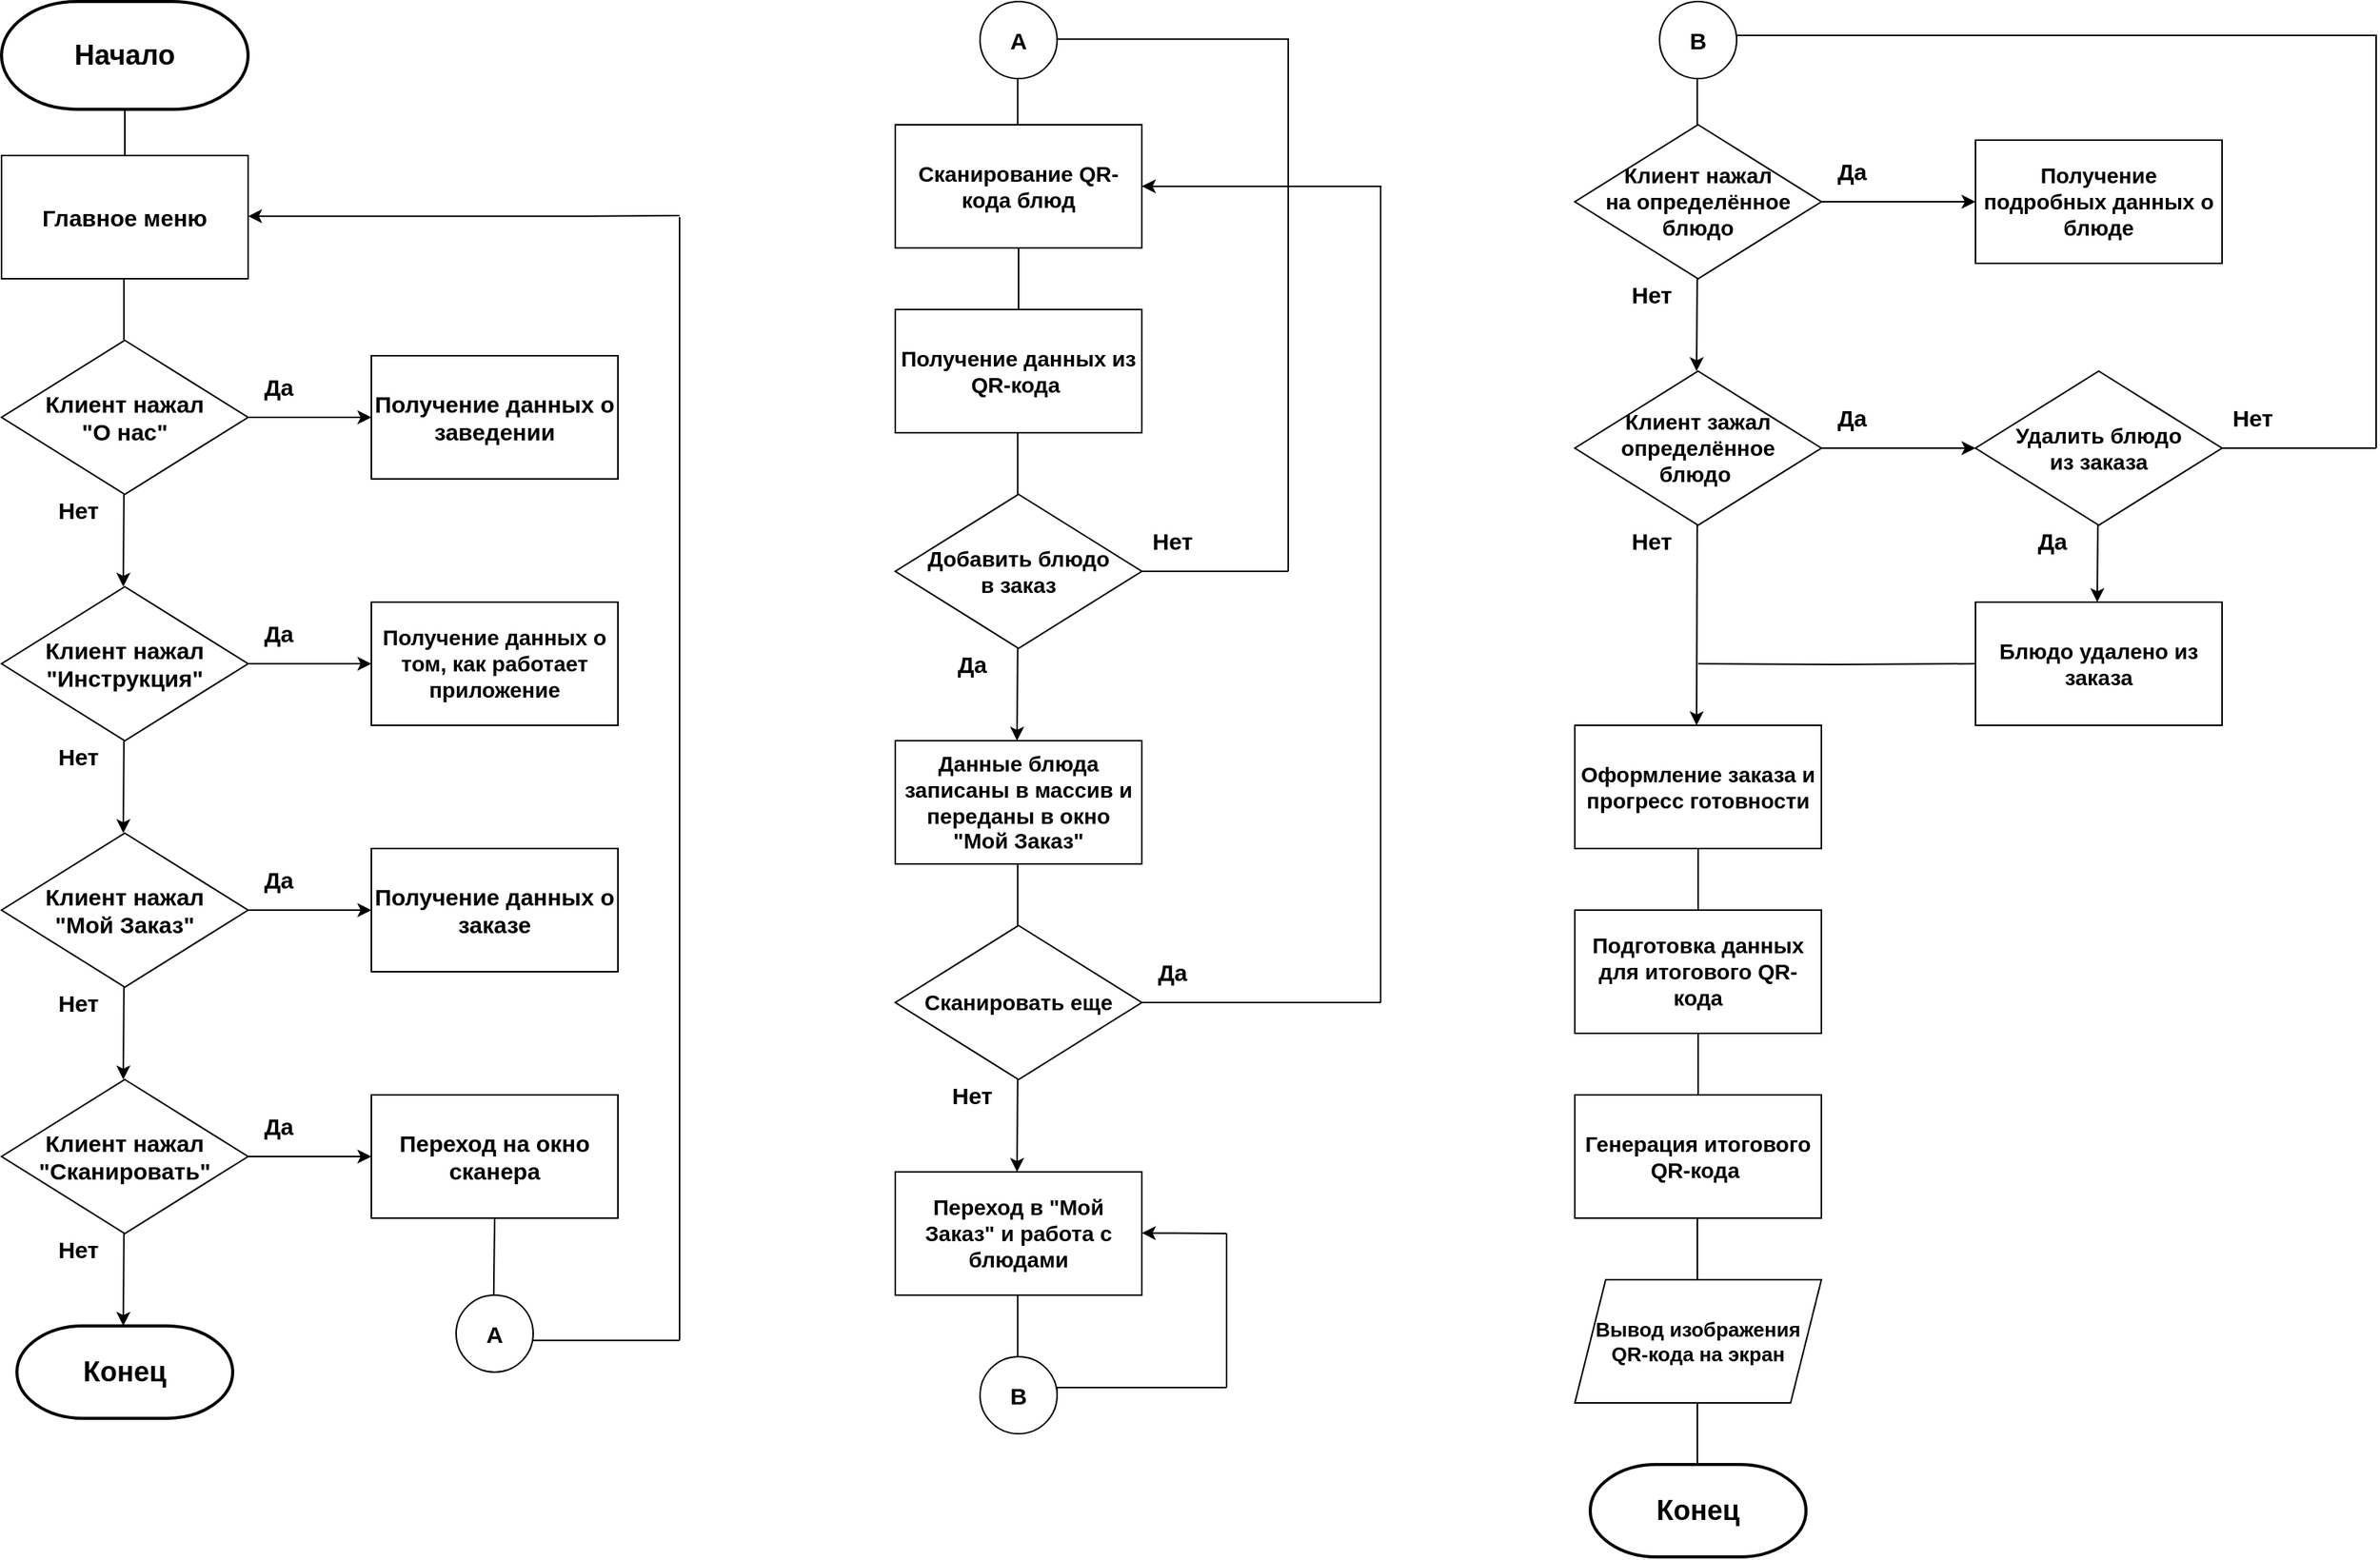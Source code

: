 <mxfile version="13.9.9" type="device"><diagram id="C5RBs43oDa-KdzZeNtuy" name="Page-1"><mxGraphModel dx="2048" dy="1184" grid="1" gridSize="10" guides="1" tooltips="1" connect="1" arrows="1" fold="1" page="1" pageScale="1" pageWidth="827" pageHeight="1169" math="0" shadow="0"><root><mxCell id="WIyWlLk6GJQsqaUBKTNV-0"/><mxCell id="WIyWlLk6GJQsqaUBKTNV-1" parent="WIyWlLk6GJQsqaUBKTNV-0"/><mxCell id="iH0abMFpoERjia0s4zyQ-3" value="&lt;h2&gt;&lt;b&gt;Начало&lt;/b&gt;&lt;/h2&gt;" style="strokeWidth=2;html=1;shape=mxgraph.flowchart.terminator;whiteSpace=wrap;" parent="WIyWlLk6GJQsqaUBKTNV-1" vertex="1"><mxGeometry x="220" y="30" width="160" height="70" as="geometry"/></mxCell><mxCell id="iH0abMFpoERjia0s4zyQ-4" value="" style="endArrow=none;html=1;entryX=0.5;entryY=1;entryDx=0;entryDy=0;entryPerimeter=0;exitX=0.5;exitY=0;exitDx=0;exitDy=0;" parent="WIyWlLk6GJQsqaUBKTNV-1" source="iH0abMFpoERjia0s4zyQ-7" target="iH0abMFpoERjia0s4zyQ-3" edge="1"><mxGeometry width="50" height="50" relative="1" as="geometry"><mxPoint x="300" y="140" as="sourcePoint"/><mxPoint x="330" y="160" as="targetPoint"/></mxGeometry></mxCell><mxCell id="iH0abMFpoERjia0s4zyQ-7" value="&lt;h3&gt;&lt;font style=&quot;font-size: 15px&quot;&gt;Главное меню&lt;/font&gt;&lt;/h3&gt;" style="rounded=0;whiteSpace=wrap;html=1;" parent="WIyWlLk6GJQsqaUBKTNV-1" vertex="1"><mxGeometry x="220" y="130" width="160" height="80" as="geometry"/></mxCell><mxCell id="HwfRvuWD7u9ZNXoR7nWg-0" value="" style="endArrow=none;html=1;entryX=0.5;entryY=1;entryDx=0;entryDy=0;exitX=0.5;exitY=0;exitDx=0;exitDy=0;" edge="1" parent="WIyWlLk6GJQsqaUBKTNV-1"><mxGeometry width="50" height="50" relative="1" as="geometry"><mxPoint x="299.41" y="250" as="sourcePoint"/><mxPoint x="299.41" y="210" as="targetPoint"/></mxGeometry></mxCell><mxCell id="HwfRvuWD7u9ZNXoR7nWg-3" value="" style="edgeStyle=orthogonalEdgeStyle;rounded=0;orthogonalLoop=1;jettySize=auto;html=1;fontStyle=1;endArrow=classic;endFill=1;" edge="1" parent="WIyWlLk6GJQsqaUBKTNV-1" source="HwfRvuWD7u9ZNXoR7nWg-1"><mxGeometry relative="1" as="geometry"><mxPoint x="460" y="300" as="targetPoint"/></mxGeometry></mxCell><mxCell id="HwfRvuWD7u9ZNXoR7nWg-1" value="&lt;font style=&quot;font-size: 15px&quot;&gt;Клиент нажал &lt;br&gt;&quot;О нас&quot;&lt;/font&gt;" style="rhombus;whiteSpace=wrap;html=1;fontStyle=1" vertex="1" parent="WIyWlLk6GJQsqaUBKTNV-1"><mxGeometry x="220" y="250" width="160" height="100" as="geometry"/></mxCell><mxCell id="HwfRvuWD7u9ZNXoR7nWg-4" value="&lt;b&gt;&lt;font style=&quot;font-size: 15px&quot;&gt;Да&lt;/font&gt;&lt;/b&gt;" style="text;html=1;strokeColor=none;fillColor=none;align=center;verticalAlign=middle;whiteSpace=wrap;rounded=0;" vertex="1" parent="WIyWlLk6GJQsqaUBKTNV-1"><mxGeometry x="380" y="270" width="40" height="20" as="geometry"/></mxCell><mxCell id="HwfRvuWD7u9ZNXoR7nWg-5" value="" style="endArrow=none;html=1;entryX=0.5;entryY=1;entryDx=0;entryDy=0;endFill=0;startArrow=classic;startFill=1;" edge="1" parent="WIyWlLk6GJQsqaUBKTNV-1"><mxGeometry width="50" height="50" relative="1" as="geometry"><mxPoint x="299" y="410" as="sourcePoint"/><mxPoint x="299.41" y="350" as="targetPoint"/></mxGeometry></mxCell><mxCell id="HwfRvuWD7u9ZNXoR7nWg-6" value="&lt;span style=&quot;font-size: 15px&quot;&gt;&lt;b&gt;Нет&lt;/b&gt;&lt;/span&gt;" style="text;html=1;strokeColor=none;fillColor=none;align=center;verticalAlign=middle;whiteSpace=wrap;rounded=0;" vertex="1" parent="WIyWlLk6GJQsqaUBKTNV-1"><mxGeometry x="250" y="350" width="40" height="20" as="geometry"/></mxCell><mxCell id="HwfRvuWD7u9ZNXoR7nWg-7" value="" style="edgeStyle=orthogonalEdgeStyle;rounded=0;orthogonalLoop=1;jettySize=auto;html=1;fontStyle=1;endArrow=classic;endFill=1;" edge="1" parent="WIyWlLk6GJQsqaUBKTNV-1" source="HwfRvuWD7u9ZNXoR7nWg-8"><mxGeometry relative="1" as="geometry"><mxPoint x="460" y="460" as="targetPoint"/></mxGeometry></mxCell><mxCell id="HwfRvuWD7u9ZNXoR7nWg-8" value="&lt;font style=&quot;font-size: 15px&quot;&gt;Клиент нажал &lt;br&gt;&quot;Инструкция&quot;&lt;/font&gt;" style="rhombus;whiteSpace=wrap;html=1;fontStyle=1" vertex="1" parent="WIyWlLk6GJQsqaUBKTNV-1"><mxGeometry x="220" y="410" width="160" height="100" as="geometry"/></mxCell><mxCell id="HwfRvuWD7u9ZNXoR7nWg-10" value="&lt;b&gt;&lt;font style=&quot;font-size: 15px&quot;&gt;Да&lt;/font&gt;&lt;/b&gt;" style="text;html=1;strokeColor=none;fillColor=none;align=center;verticalAlign=middle;whiteSpace=wrap;rounded=0;" vertex="1" parent="WIyWlLk6GJQsqaUBKTNV-1"><mxGeometry x="380" y="430" width="40" height="20" as="geometry"/></mxCell><mxCell id="HwfRvuWD7u9ZNXoR7nWg-11" value="" style="endArrow=none;html=1;entryX=0.5;entryY=1;entryDx=0;entryDy=0;startArrow=classic;startFill=1;" edge="1" parent="WIyWlLk6GJQsqaUBKTNV-1"><mxGeometry width="50" height="50" relative="1" as="geometry"><mxPoint x="299.0" y="570" as="sourcePoint"/><mxPoint x="299.41" y="510" as="targetPoint"/></mxGeometry></mxCell><mxCell id="HwfRvuWD7u9ZNXoR7nWg-12" value="&lt;span style=&quot;font-size: 15px&quot;&gt;&lt;b&gt;Нет&lt;/b&gt;&lt;/span&gt;" style="text;html=1;strokeColor=none;fillColor=none;align=center;verticalAlign=middle;whiteSpace=wrap;rounded=0;" vertex="1" parent="WIyWlLk6GJQsqaUBKTNV-1"><mxGeometry x="250" y="510" width="40" height="20" as="geometry"/></mxCell><mxCell id="HwfRvuWD7u9ZNXoR7nWg-13" value="" style="edgeStyle=orthogonalEdgeStyle;rounded=0;orthogonalLoop=1;jettySize=auto;html=1;fontStyle=1;endArrow=classic;endFill=1;" edge="1" parent="WIyWlLk6GJQsqaUBKTNV-1" source="HwfRvuWD7u9ZNXoR7nWg-14"><mxGeometry relative="1" as="geometry"><mxPoint x="460" y="620" as="targetPoint"/></mxGeometry></mxCell><mxCell id="HwfRvuWD7u9ZNXoR7nWg-14" value="&lt;font style=&quot;font-size: 15px&quot;&gt;Клиент нажал &lt;br&gt;&quot;Мой Заказ&quot;&lt;/font&gt;" style="rhombus;whiteSpace=wrap;html=1;fontStyle=1" vertex="1" parent="WIyWlLk6GJQsqaUBKTNV-1"><mxGeometry x="220" y="570" width="160" height="100" as="geometry"/></mxCell><mxCell id="HwfRvuWD7u9ZNXoR7nWg-16" value="&lt;b&gt;&lt;font style=&quot;font-size: 15px&quot;&gt;Да&lt;/font&gt;&lt;/b&gt;" style="text;html=1;strokeColor=none;fillColor=none;align=center;verticalAlign=middle;whiteSpace=wrap;rounded=0;" vertex="1" parent="WIyWlLk6GJQsqaUBKTNV-1"><mxGeometry x="380" y="590" width="40" height="20" as="geometry"/></mxCell><mxCell id="HwfRvuWD7u9ZNXoR7nWg-17" value="" style="endArrow=none;html=1;entryX=0.5;entryY=1;entryDx=0;entryDy=0;startArrow=classic;startFill=1;" edge="1" parent="WIyWlLk6GJQsqaUBKTNV-1"><mxGeometry width="50" height="50" relative="1" as="geometry"><mxPoint x="299.0" y="730" as="sourcePoint"/><mxPoint x="299.41" y="670" as="targetPoint"/></mxGeometry></mxCell><mxCell id="HwfRvuWD7u9ZNXoR7nWg-18" value="&lt;span style=&quot;font-size: 15px&quot;&gt;&lt;b&gt;Нет&lt;/b&gt;&lt;/span&gt;" style="text;html=1;strokeColor=none;fillColor=none;align=center;verticalAlign=middle;whiteSpace=wrap;rounded=0;" vertex="1" parent="WIyWlLk6GJQsqaUBKTNV-1"><mxGeometry x="250" y="670" width="40" height="20" as="geometry"/></mxCell><mxCell id="HwfRvuWD7u9ZNXoR7nWg-19" value="" style="edgeStyle=orthogonalEdgeStyle;rounded=0;orthogonalLoop=1;jettySize=auto;html=1;fontStyle=1;endArrow=classic;endFill=1;" edge="1" parent="WIyWlLk6GJQsqaUBKTNV-1" source="HwfRvuWD7u9ZNXoR7nWg-20"><mxGeometry relative="1" as="geometry"><mxPoint x="460" y="780" as="targetPoint"/></mxGeometry></mxCell><mxCell id="HwfRvuWD7u9ZNXoR7nWg-20" value="&lt;font style=&quot;font-size: 15px&quot;&gt;Клиент нажал &lt;br&gt;&quot;Сканировать&quot;&lt;/font&gt;" style="rhombus;whiteSpace=wrap;html=1;fontStyle=1" vertex="1" parent="WIyWlLk6GJQsqaUBKTNV-1"><mxGeometry x="220" y="730" width="160" height="100" as="geometry"/></mxCell><mxCell id="HwfRvuWD7u9ZNXoR7nWg-22" value="&lt;b&gt;&lt;font style=&quot;font-size: 15px&quot;&gt;Да&lt;/font&gt;&lt;/b&gt;" style="text;html=1;strokeColor=none;fillColor=none;align=center;verticalAlign=middle;whiteSpace=wrap;rounded=0;" vertex="1" parent="WIyWlLk6GJQsqaUBKTNV-1"><mxGeometry x="380" y="750" width="40" height="20" as="geometry"/></mxCell><mxCell id="HwfRvuWD7u9ZNXoR7nWg-23" value="" style="endArrow=none;html=1;entryX=0.5;entryY=1;entryDx=0;entryDy=0;startArrow=classic;startFill=1;" edge="1" parent="WIyWlLk6GJQsqaUBKTNV-1"><mxGeometry width="50" height="50" relative="1" as="geometry"><mxPoint x="299.0" y="890" as="sourcePoint"/><mxPoint x="299.41" y="830" as="targetPoint"/></mxGeometry></mxCell><mxCell id="HwfRvuWD7u9ZNXoR7nWg-24" value="&lt;span style=&quot;font-size: 15px&quot;&gt;&lt;b&gt;Нет&lt;/b&gt;&lt;/span&gt;" style="text;html=1;strokeColor=none;fillColor=none;align=center;verticalAlign=middle;whiteSpace=wrap;rounded=0;" vertex="1" parent="WIyWlLk6GJQsqaUBKTNV-1"><mxGeometry x="250" y="830" width="40" height="20" as="geometry"/></mxCell><mxCell id="HwfRvuWD7u9ZNXoR7nWg-25" value="&lt;h2&gt;&lt;b&gt;Конец&lt;/b&gt;&lt;/h2&gt;" style="strokeWidth=2;html=1;shape=mxgraph.flowchart.terminator;whiteSpace=wrap;" vertex="1" parent="WIyWlLk6GJQsqaUBKTNV-1"><mxGeometry x="230" y="890" width="140" height="60" as="geometry"/></mxCell><mxCell id="HwfRvuWD7u9ZNXoR7nWg-26" value="" style="endArrow=none;html=1;entryX=0.5;entryY=1;entryDx=0;entryDy=0;" edge="1" parent="WIyWlLk6GJQsqaUBKTNV-1" target="HwfRvuWD7u9ZNXoR7nWg-94"><mxGeometry width="50" height="50" relative="1" as="geometry"><mxPoint x="539.41" y="870" as="sourcePoint"/><mxPoint x="540" y="840" as="targetPoint"/></mxGeometry></mxCell><mxCell id="HwfRvuWD7u9ZNXoR7nWg-27" value="&lt;b&gt;&lt;font style=&quot;font-size: 15px&quot;&gt;А&lt;/font&gt;&lt;/b&gt;" style="ellipse;whiteSpace=wrap;html=1;aspect=fixed;" vertex="1" parent="WIyWlLk6GJQsqaUBKTNV-1"><mxGeometry x="515" y="870" width="50" height="50" as="geometry"/></mxCell><mxCell id="HwfRvuWD7u9ZNXoR7nWg-28" value="&lt;b&gt;&lt;font style=&quot;font-size: 15px&quot;&gt;А&lt;/font&gt;&lt;/b&gt;" style="ellipse;whiteSpace=wrap;html=1;aspect=fixed;" vertex="1" parent="WIyWlLk6GJQsqaUBKTNV-1"><mxGeometry x="855" y="30" width="50" height="50" as="geometry"/></mxCell><mxCell id="HwfRvuWD7u9ZNXoR7nWg-29" value="" style="endArrow=none;html=1;entryX=0.5;entryY=1;entryDx=0;entryDy=0;entryPerimeter=0;exitX=0.5;exitY=0;exitDx=0;exitDy=0;" edge="1" parent="WIyWlLk6GJQsqaUBKTNV-1"><mxGeometry width="50" height="50" relative="1" as="geometry"><mxPoint x="879.41" y="110" as="sourcePoint"/><mxPoint x="879.41" y="80" as="targetPoint"/></mxGeometry></mxCell><mxCell id="HwfRvuWD7u9ZNXoR7nWg-30" value="&lt;h3&gt;Сканирование QR-кода блюд&lt;/h3&gt;" style="rounded=0;whiteSpace=wrap;html=1;" vertex="1" parent="WIyWlLk6GJQsqaUBKTNV-1"><mxGeometry x="800" y="110" width="160" height="80" as="geometry"/></mxCell><mxCell id="HwfRvuWD7u9ZNXoR7nWg-31" value="" style="endArrow=none;html=1;entryX=0.5;entryY=1;entryDx=0;entryDy=0;exitX=0.5;exitY=0;exitDx=0;exitDy=0;" edge="1" source="HwfRvuWD7u9ZNXoR7nWg-32" target="HwfRvuWD7u9ZNXoR7nWg-30" parent="WIyWlLk6GJQsqaUBKTNV-1"><mxGeometry width="50" height="50" relative="1" as="geometry"><mxPoint x="870" y="250" as="sourcePoint"/><mxPoint x="870" y="210" as="targetPoint"/></mxGeometry></mxCell><mxCell id="HwfRvuWD7u9ZNXoR7nWg-32" value="&lt;h3&gt;Получение данных из QR-кода&amp;nbsp;&lt;/h3&gt;" style="rounded=0;whiteSpace=wrap;html=1;" vertex="1" parent="WIyWlLk6GJQsqaUBKTNV-1"><mxGeometry x="800" y="230" width="160" height="80" as="geometry"/></mxCell><mxCell id="HwfRvuWD7u9ZNXoR7nWg-33" value="" style="endArrow=none;html=1;entryX=0.5;entryY=1;entryDx=0;entryDy=0;exitX=0.5;exitY=0;exitDx=0;exitDy=0;" edge="1" parent="WIyWlLk6GJQsqaUBKTNV-1"><mxGeometry width="50" height="50" relative="1" as="geometry"><mxPoint x="879.41" y="350" as="sourcePoint"/><mxPoint x="879.41" y="310" as="targetPoint"/></mxGeometry></mxCell><mxCell id="HwfRvuWD7u9ZNXoR7nWg-34" value="" style="edgeStyle=orthogonalEdgeStyle;rounded=0;orthogonalLoop=1;jettySize=auto;html=1;fontStyle=1;endArrow=none;endFill=0;" edge="1" source="HwfRvuWD7u9ZNXoR7nWg-35" parent="WIyWlLk6GJQsqaUBKTNV-1"><mxGeometry relative="1" as="geometry"><mxPoint x="1055" y="400" as="targetPoint"/></mxGeometry></mxCell><mxCell id="HwfRvuWD7u9ZNXoR7nWg-35" value="&lt;p style=&quot;font-size: 14px&quot;&gt;Добавить блюдо&lt;br&gt;в заказ&lt;/p&gt;" style="rhombus;whiteSpace=wrap;html=1;fontStyle=1" vertex="1" parent="WIyWlLk6GJQsqaUBKTNV-1"><mxGeometry x="800" y="350" width="160" height="100" as="geometry"/></mxCell><mxCell id="HwfRvuWD7u9ZNXoR7nWg-37" value="&lt;b&gt;&lt;font style=&quot;font-size: 15px&quot;&gt;Нет&lt;/font&gt;&lt;/b&gt;" style="text;html=1;strokeColor=none;fillColor=none;align=center;verticalAlign=middle;whiteSpace=wrap;rounded=0;" vertex="1" parent="WIyWlLk6GJQsqaUBKTNV-1"><mxGeometry x="960" y="370" width="40" height="20" as="geometry"/></mxCell><mxCell id="HwfRvuWD7u9ZNXoR7nWg-38" value="" style="endArrow=none;html=1;entryX=0.5;entryY=1;entryDx=0;entryDy=0;startArrow=classic;startFill=1;" edge="1" parent="WIyWlLk6GJQsqaUBKTNV-1"><mxGeometry width="50" height="50" relative="1" as="geometry"><mxPoint x="879.0" y="510" as="sourcePoint"/><mxPoint x="879.41" y="450" as="targetPoint"/></mxGeometry></mxCell><mxCell id="HwfRvuWD7u9ZNXoR7nWg-39" value="&lt;span style=&quot;font-size: 15px&quot;&gt;&lt;b&gt;Да&lt;/b&gt;&lt;/span&gt;" style="text;html=1;strokeColor=none;fillColor=none;align=center;verticalAlign=middle;whiteSpace=wrap;rounded=0;" vertex="1" parent="WIyWlLk6GJQsqaUBKTNV-1"><mxGeometry x="830" y="450" width="40" height="20" as="geometry"/></mxCell><mxCell id="HwfRvuWD7u9ZNXoR7nWg-40" value="&lt;h3&gt;Данные блюда записаны в массив и переданы в окно &quot;Мой Заказ&quot;&lt;/h3&gt;" style="rounded=0;whiteSpace=wrap;html=1;" vertex="1" parent="WIyWlLk6GJQsqaUBKTNV-1"><mxGeometry x="800" y="510" width="160" height="80" as="geometry"/></mxCell><mxCell id="HwfRvuWD7u9ZNXoR7nWg-42" value="" style="endArrow=none;html=1;" edge="1" parent="WIyWlLk6GJQsqaUBKTNV-1"><mxGeometry width="50" height="50" relative="1" as="geometry"><mxPoint x="1055" y="400" as="sourcePoint"/><mxPoint x="1055" y="60" as="targetPoint"/></mxGeometry></mxCell><mxCell id="HwfRvuWD7u9ZNXoR7nWg-43" value="" style="edgeStyle=orthogonalEdgeStyle;rounded=0;orthogonalLoop=1;jettySize=auto;html=1;fontStyle=1;endArrow=none;endFill=0;" edge="1" parent="WIyWlLk6GJQsqaUBKTNV-1"><mxGeometry relative="1" as="geometry"><mxPoint x="565" y="899.41" as="sourcePoint"/><mxPoint x="660" y="899.41" as="targetPoint"/><Array as="points"><mxPoint x="630" y="899"/><mxPoint x="630" y="899"/></Array></mxGeometry></mxCell><mxCell id="HwfRvuWD7u9ZNXoR7nWg-45" value="" style="endArrow=none;html=1;" edge="1" parent="WIyWlLk6GJQsqaUBKTNV-1"><mxGeometry width="50" height="50" relative="1" as="geometry"><mxPoint x="660" y="899.41" as="sourcePoint"/><mxPoint x="660" y="170" as="targetPoint"/></mxGeometry></mxCell><mxCell id="HwfRvuWD7u9ZNXoR7nWg-46" value="" style="edgeStyle=orthogonalEdgeStyle;rounded=0;orthogonalLoop=1;jettySize=auto;html=1;fontStyle=1;endArrow=none;endFill=0;startArrow=classic;startFill=1;" edge="1" parent="WIyWlLk6GJQsqaUBKTNV-1"><mxGeometry relative="1" as="geometry"><mxPoint x="380" y="169.41" as="sourcePoint"/><mxPoint x="660" y="169" as="targetPoint"/><Array as="points"><mxPoint x="590" y="169"/><mxPoint x="590" y="169"/></Array></mxGeometry></mxCell><mxCell id="HwfRvuWD7u9ZNXoR7nWg-48" value="" style="edgeStyle=orthogonalEdgeStyle;rounded=0;orthogonalLoop=1;jettySize=auto;html=1;fontStyle=1;endArrow=none;endFill=0;" edge="1" parent="WIyWlLk6GJQsqaUBKTNV-1"><mxGeometry relative="1" as="geometry"><mxPoint x="905" y="54.41" as="sourcePoint"/><mxPoint x="1055" y="60" as="targetPoint"/><Array as="points"><mxPoint x="1055" y="54"/></Array></mxGeometry></mxCell><mxCell id="HwfRvuWD7u9ZNXoR7nWg-49" value="" style="endArrow=none;html=1;entryX=0.5;entryY=1;entryDx=0;entryDy=0;exitX=0.5;exitY=0;exitDx=0;exitDy=0;" edge="1" parent="WIyWlLk6GJQsqaUBKTNV-1"><mxGeometry width="50" height="50" relative="1" as="geometry"><mxPoint x="879.41" y="630" as="sourcePoint"/><mxPoint x="879.41" y="590" as="targetPoint"/></mxGeometry></mxCell><mxCell id="HwfRvuWD7u9ZNXoR7nWg-50" value="" style="edgeStyle=orthogonalEdgeStyle;rounded=0;orthogonalLoop=1;jettySize=auto;html=1;fontStyle=1;endArrow=none;endFill=0;" edge="1" source="HwfRvuWD7u9ZNXoR7nWg-51" parent="WIyWlLk6GJQsqaUBKTNV-1"><mxGeometry relative="1" as="geometry"><mxPoint x="1115" y="680" as="targetPoint"/></mxGeometry></mxCell><mxCell id="HwfRvuWD7u9ZNXoR7nWg-51" value="&lt;p style=&quot;font-size: 14px&quot;&gt;Сканировать еще&lt;/p&gt;" style="rhombus;whiteSpace=wrap;html=1;fontStyle=1" vertex="1" parent="WIyWlLk6GJQsqaUBKTNV-1"><mxGeometry x="800" y="630" width="160" height="100" as="geometry"/></mxCell><mxCell id="HwfRvuWD7u9ZNXoR7nWg-52" value="&lt;b&gt;&lt;font style=&quot;font-size: 15px&quot;&gt;Да&lt;/font&gt;&lt;/b&gt;" style="text;html=1;strokeColor=none;fillColor=none;align=center;verticalAlign=middle;whiteSpace=wrap;rounded=0;" vertex="1" parent="WIyWlLk6GJQsqaUBKTNV-1"><mxGeometry x="960" y="650" width="40" height="20" as="geometry"/></mxCell><mxCell id="HwfRvuWD7u9ZNXoR7nWg-53" value="" style="endArrow=none;html=1;entryX=0.5;entryY=1;entryDx=0;entryDy=0;startArrow=classic;startFill=1;" edge="1" parent="WIyWlLk6GJQsqaUBKTNV-1"><mxGeometry width="50" height="50" relative="1" as="geometry"><mxPoint x="879" y="790" as="sourcePoint"/><mxPoint x="879.41" y="730" as="targetPoint"/></mxGeometry></mxCell><mxCell id="HwfRvuWD7u9ZNXoR7nWg-54" value="&lt;span style=&quot;font-size: 15px&quot;&gt;&lt;b&gt;Нет&lt;/b&gt;&lt;/span&gt;" style="text;html=1;strokeColor=none;fillColor=none;align=center;verticalAlign=middle;whiteSpace=wrap;rounded=0;" vertex="1" parent="WIyWlLk6GJQsqaUBKTNV-1"><mxGeometry x="830" y="730" width="40" height="20" as="geometry"/></mxCell><mxCell id="HwfRvuWD7u9ZNXoR7nWg-55" value="" style="endArrow=none;html=1;" edge="1" parent="WIyWlLk6GJQsqaUBKTNV-1"><mxGeometry width="50" height="50" relative="1" as="geometry"><mxPoint x="1115" y="680" as="sourcePoint"/><mxPoint x="1115" y="160" as="targetPoint"/></mxGeometry></mxCell><mxCell id="HwfRvuWD7u9ZNXoR7nWg-56" value="" style="edgeStyle=orthogonalEdgeStyle;rounded=0;orthogonalLoop=1;jettySize=auto;html=1;fontStyle=1;endArrow=none;endFill=0;startArrow=classic;startFill=1;" edge="1" parent="WIyWlLk6GJQsqaUBKTNV-1"><mxGeometry relative="1" as="geometry"><mxPoint x="960" y="150" as="sourcePoint"/><mxPoint x="1115" y="160" as="targetPoint"/><Array as="points"><mxPoint x="1115" y="150"/><mxPoint x="1115" y="156"/></Array></mxGeometry></mxCell><mxCell id="HwfRvuWD7u9ZNXoR7nWg-57" value="&lt;h3&gt;Переход в &quot;Мой Заказ&quot; и работа с блюдами&lt;/h3&gt;" style="rounded=0;whiteSpace=wrap;html=1;" vertex="1" parent="WIyWlLk6GJQsqaUBKTNV-1"><mxGeometry x="800" y="790" width="160" height="80" as="geometry"/></mxCell><mxCell id="HwfRvuWD7u9ZNXoR7nWg-58" value="" style="endArrow=none;html=1;entryX=0.5;entryY=1;entryDx=0;entryDy=0;exitX=0.5;exitY=0;exitDx=0;exitDy=0;" edge="1" parent="WIyWlLk6GJQsqaUBKTNV-1"><mxGeometry width="50" height="50" relative="1" as="geometry"><mxPoint x="879.41" y="910" as="sourcePoint"/><mxPoint x="879.41" y="870" as="targetPoint"/></mxGeometry></mxCell><mxCell id="HwfRvuWD7u9ZNXoR7nWg-59" value="&lt;span style=&quot;font-size: 15px&quot;&gt;&lt;b&gt;B&lt;/b&gt;&lt;/span&gt;" style="ellipse;whiteSpace=wrap;html=1;aspect=fixed;" vertex="1" parent="WIyWlLk6GJQsqaUBKTNV-1"><mxGeometry x="855" y="910" width="50" height="50" as="geometry"/></mxCell><mxCell id="HwfRvuWD7u9ZNXoR7nWg-60" value="&lt;span style=&quot;font-size: 15px&quot;&gt;&lt;b&gt;B&lt;/b&gt;&lt;/span&gt;" style="ellipse;whiteSpace=wrap;html=1;aspect=fixed;" vertex="1" parent="WIyWlLk6GJQsqaUBKTNV-1"><mxGeometry x="1296" y="30" width="50" height="50" as="geometry"/></mxCell><mxCell id="HwfRvuWD7u9ZNXoR7nWg-61" value="" style="endArrow=none;html=1;entryX=0.5;entryY=1;entryDx=0;entryDy=0;entryPerimeter=0;exitX=0.5;exitY=0;exitDx=0;exitDy=0;" edge="1" parent="WIyWlLk6GJQsqaUBKTNV-1"><mxGeometry width="50" height="50" relative="1" as="geometry"><mxPoint x="1320.41" y="110" as="sourcePoint"/><mxPoint x="1320.41" y="80" as="targetPoint"/></mxGeometry></mxCell><mxCell id="HwfRvuWD7u9ZNXoR7nWg-62" value="" style="edgeStyle=orthogonalEdgeStyle;rounded=0;orthogonalLoop=1;jettySize=auto;html=1;fontStyle=1;endArrow=classic;endFill=1;" edge="1" source="HwfRvuWD7u9ZNXoR7nWg-63" parent="WIyWlLk6GJQsqaUBKTNV-1"><mxGeometry relative="1" as="geometry"><mxPoint x="1501" y="160" as="targetPoint"/></mxGeometry></mxCell><mxCell id="HwfRvuWD7u9ZNXoR7nWg-63" value="&lt;font style=&quot;font-size: 14px&quot;&gt;Клиент нажал &lt;br&gt;на определённое&lt;br&gt;блюдо&lt;br&gt;&lt;/font&gt;" style="rhombus;whiteSpace=wrap;html=1;fontStyle=1" vertex="1" parent="WIyWlLk6GJQsqaUBKTNV-1"><mxGeometry x="1241" y="110" width="160" height="100" as="geometry"/></mxCell><mxCell id="HwfRvuWD7u9ZNXoR7nWg-65" value="&lt;b&gt;&lt;font style=&quot;font-size: 15px&quot;&gt;Да&lt;/font&gt;&lt;/b&gt;" style="text;html=1;strokeColor=none;fillColor=none;align=center;verticalAlign=middle;whiteSpace=wrap;rounded=0;" vertex="1" parent="WIyWlLk6GJQsqaUBKTNV-1"><mxGeometry x="1401" y="130" width="40" height="20" as="geometry"/></mxCell><mxCell id="HwfRvuWD7u9ZNXoR7nWg-66" value="" style="endArrow=none;html=1;entryX=0.5;entryY=1;entryDx=0;entryDy=0;endFill=0;startArrow=classic;startFill=1;" edge="1" parent="WIyWlLk6GJQsqaUBKTNV-1"><mxGeometry width="50" height="50" relative="1" as="geometry"><mxPoint x="1320.0" y="270" as="sourcePoint"/><mxPoint x="1320.41" y="210" as="targetPoint"/></mxGeometry></mxCell><mxCell id="HwfRvuWD7u9ZNXoR7nWg-67" value="&lt;span style=&quot;font-size: 15px&quot;&gt;&lt;b&gt;Нет&lt;/b&gt;&lt;/span&gt;" style="text;html=1;strokeColor=none;fillColor=none;align=center;verticalAlign=middle;whiteSpace=wrap;rounded=0;" vertex="1" parent="WIyWlLk6GJQsqaUBKTNV-1"><mxGeometry x="1271" y="210" width="40" height="20" as="geometry"/></mxCell><mxCell id="HwfRvuWD7u9ZNXoR7nWg-68" value="" style="edgeStyle=orthogonalEdgeStyle;rounded=0;orthogonalLoop=1;jettySize=auto;html=1;fontStyle=1;endArrow=classic;endFill=1;" edge="1" source="HwfRvuWD7u9ZNXoR7nWg-69" parent="WIyWlLk6GJQsqaUBKTNV-1"><mxGeometry relative="1" as="geometry"><mxPoint x="1501" y="320" as="targetPoint"/></mxGeometry></mxCell><mxCell id="HwfRvuWD7u9ZNXoR7nWg-69" value="&lt;font style=&quot;font-size: 14px&quot;&gt;&lt;br&gt;Клиент зажал&lt;br&gt;определённое &lt;br&gt;блюдо&amp;nbsp;&lt;br&gt;&lt;br&gt;&lt;/font&gt;" style="rhombus;whiteSpace=wrap;html=1;fontStyle=1" vertex="1" parent="WIyWlLk6GJQsqaUBKTNV-1"><mxGeometry x="1241" y="270" width="160" height="100" as="geometry"/></mxCell><mxCell id="HwfRvuWD7u9ZNXoR7nWg-71" value="&lt;b&gt;&lt;font style=&quot;font-size: 15px&quot;&gt;Да&lt;/font&gt;&lt;/b&gt;" style="text;html=1;strokeColor=none;fillColor=none;align=center;verticalAlign=middle;whiteSpace=wrap;rounded=0;" vertex="1" parent="WIyWlLk6GJQsqaUBKTNV-1"><mxGeometry x="1401" y="290" width="40" height="20" as="geometry"/></mxCell><mxCell id="HwfRvuWD7u9ZNXoR7nWg-72" value="" style="endArrow=none;html=1;entryX=0.5;entryY=1;entryDx=0;entryDy=0;startArrow=classic;startFill=1;" edge="1" parent="WIyWlLk6GJQsqaUBKTNV-1"><mxGeometry width="50" height="50" relative="1" as="geometry"><mxPoint x="1320" y="500" as="sourcePoint"/><mxPoint x="1320.41" y="370" as="targetPoint"/></mxGeometry></mxCell><mxCell id="HwfRvuWD7u9ZNXoR7nWg-73" value="&lt;span style=&quot;font-size: 15px&quot;&gt;&lt;b&gt;Нет&lt;/b&gt;&lt;/span&gt;" style="text;html=1;strokeColor=none;fillColor=none;align=center;verticalAlign=middle;whiteSpace=wrap;rounded=0;" vertex="1" parent="WIyWlLk6GJQsqaUBKTNV-1"><mxGeometry x="1271" y="370" width="40" height="20" as="geometry"/></mxCell><mxCell id="HwfRvuWD7u9ZNXoR7nWg-74" value="" style="edgeStyle=orthogonalEdgeStyle;rounded=0;orthogonalLoop=1;jettySize=auto;html=1;fontStyle=1;endArrow=none;endFill=0;" edge="1" source="HwfRvuWD7u9ZNXoR7nWg-75" parent="WIyWlLk6GJQsqaUBKTNV-1"><mxGeometry relative="1" as="geometry"><mxPoint x="1761" y="320" as="targetPoint"/></mxGeometry></mxCell><mxCell id="HwfRvuWD7u9ZNXoR7nWg-75" value="&lt;font style=&quot;font-size: 14px&quot;&gt;Удалить блюдо&lt;br&gt;из заказа&lt;br&gt;&lt;/font&gt;" style="rhombus;whiteSpace=wrap;html=1;fontStyle=1" vertex="1" parent="WIyWlLk6GJQsqaUBKTNV-1"><mxGeometry x="1501" y="270" width="160" height="100" as="geometry"/></mxCell><mxCell id="HwfRvuWD7u9ZNXoR7nWg-76" value="&lt;b&gt;&lt;font style=&quot;font-size: 15px&quot;&gt;Нет&lt;/font&gt;&lt;/b&gt;" style="text;html=1;strokeColor=none;fillColor=none;align=center;verticalAlign=middle;whiteSpace=wrap;rounded=0;" vertex="1" parent="WIyWlLk6GJQsqaUBKTNV-1"><mxGeometry x="1661" y="290" width="40" height="20" as="geometry"/></mxCell><mxCell id="HwfRvuWD7u9ZNXoR7nWg-77" value="" style="endArrow=none;html=1;entryX=0.5;entryY=1;entryDx=0;entryDy=0;startArrow=classic;startFill=1;" edge="1" parent="WIyWlLk6GJQsqaUBKTNV-1"><mxGeometry width="50" height="50" relative="1" as="geometry"><mxPoint x="1580" y="420" as="sourcePoint"/><mxPoint x="1580.41" y="370" as="targetPoint"/></mxGeometry></mxCell><mxCell id="HwfRvuWD7u9ZNXoR7nWg-78" value="&lt;span style=&quot;font-size: 15px&quot;&gt;&lt;b&gt;Да&lt;/b&gt;&lt;/span&gt;" style="text;html=1;strokeColor=none;fillColor=none;align=center;verticalAlign=middle;whiteSpace=wrap;rounded=0;" vertex="1" parent="WIyWlLk6GJQsqaUBKTNV-1"><mxGeometry x="1531" y="370" width="40" height="20" as="geometry"/></mxCell><mxCell id="HwfRvuWD7u9ZNXoR7nWg-79" value="" style="endArrow=none;html=1;exitX=0.5;exitY=0;exitDx=0;exitDy=0;" edge="1" parent="WIyWlLk6GJQsqaUBKTNV-1"><mxGeometry width="50" height="50" relative="1" as="geometry"><mxPoint x="1761" y="320" as="sourcePoint"/><mxPoint x="1761" y="60" as="targetPoint"/></mxGeometry></mxCell><mxCell id="HwfRvuWD7u9ZNXoR7nWg-81" value="" style="edgeStyle=orthogonalEdgeStyle;rounded=0;orthogonalLoop=1;jettySize=auto;html=1;fontStyle=1;endArrow=none;endFill=0;exitX=1;exitY=0.5;exitDx=0;exitDy=0;" edge="1" parent="WIyWlLk6GJQsqaUBKTNV-1" source="HwfRvuWD7u9ZNXoR7nWg-60"><mxGeometry relative="1" as="geometry"><mxPoint x="1611" y="52.2" as="sourcePoint"/><mxPoint x="1761" y="60" as="targetPoint"/><Array as="points"><mxPoint x="1346" y="52"/><mxPoint x="1761" y="52"/></Array></mxGeometry></mxCell><mxCell id="HwfRvuWD7u9ZNXoR7nWg-82" value="" style="edgeStyle=orthogonalEdgeStyle;rounded=0;orthogonalLoop=1;jettySize=auto;html=1;fontStyle=1;endArrow=none;endFill=0;" edge="1" parent="WIyWlLk6GJQsqaUBKTNV-1"><mxGeometry relative="1" as="geometry"><mxPoint x="905" y="934.5" as="sourcePoint"/><mxPoint x="1015" y="930" as="targetPoint"/><Array as="points"><mxPoint x="905" y="930"/><mxPoint x="1015" y="930"/></Array></mxGeometry></mxCell><mxCell id="HwfRvuWD7u9ZNXoR7nWg-83" value="" style="endArrow=none;html=1;exitX=0.5;exitY=0;exitDx=0;exitDy=0;" edge="1" parent="WIyWlLk6GJQsqaUBKTNV-1"><mxGeometry width="50" height="50" relative="1" as="geometry"><mxPoint x="1015" y="930" as="sourcePoint"/><mxPoint x="1015" y="830" as="targetPoint"/></mxGeometry></mxCell><mxCell id="HwfRvuWD7u9ZNXoR7nWg-84" value="" style="edgeStyle=orthogonalEdgeStyle;rounded=0;orthogonalLoop=1;jettySize=auto;html=1;fontStyle=1;endArrow=none;endFill=0;startArrow=classic;startFill=1;" edge="1" parent="WIyWlLk6GJQsqaUBKTNV-1"><mxGeometry relative="1" as="geometry"><mxPoint x="960" y="829.67" as="sourcePoint"/><mxPoint x="1015" y="830" as="targetPoint"/><Array as="points"><mxPoint x="960" y="829.17"/><mxPoint x="1070" y="829.17"/></Array></mxGeometry></mxCell><mxCell id="HwfRvuWD7u9ZNXoR7nWg-86" value="" style="edgeStyle=orthogonalEdgeStyle;rounded=0;orthogonalLoop=1;jettySize=auto;html=1;fontStyle=1;endArrow=none;endFill=0;startArrow=none;startFill=0;entryX=0;entryY=0.5;entryDx=0;entryDy=0;" edge="1" parent="WIyWlLk6GJQsqaUBKTNV-1" target="HwfRvuWD7u9ZNXoR7nWg-99"><mxGeometry relative="1" as="geometry"><mxPoint x="1321" y="460" as="sourcePoint"/><mxPoint x="1481" y="460" as="targetPoint"/></mxGeometry></mxCell><mxCell id="HwfRvuWD7u9ZNXoR7nWg-89" value="&lt;h3&gt;Подготовка данных для итогового QR-кода&lt;/h3&gt;" style="rounded=0;whiteSpace=wrap;html=1;" vertex="1" parent="WIyWlLk6GJQsqaUBKTNV-1"><mxGeometry x="1241" y="620" width="160" height="80" as="geometry"/></mxCell><mxCell id="HwfRvuWD7u9ZNXoR7nWg-90" value="" style="endArrow=none;html=1;entryX=0.5;entryY=1;entryDx=0;entryDy=0;exitX=0.5;exitY=0;exitDx=0;exitDy=0;" edge="1" source="HwfRvuWD7u9ZNXoR7nWg-91" target="HwfRvuWD7u9ZNXoR7nWg-89" parent="WIyWlLk6GJQsqaUBKTNV-1"><mxGeometry width="50" height="50" relative="1" as="geometry"><mxPoint x="1311" y="760" as="sourcePoint"/><mxPoint x="1311" y="720" as="targetPoint"/></mxGeometry></mxCell><mxCell id="HwfRvuWD7u9ZNXoR7nWg-91" value="&lt;h3&gt;Генерация итогового QR-кода&amp;nbsp;&lt;/h3&gt;" style="rounded=0;whiteSpace=wrap;html=1;" vertex="1" parent="WIyWlLk6GJQsqaUBKTNV-1"><mxGeometry x="1241" y="740" width="160" height="80" as="geometry"/></mxCell><mxCell id="HwfRvuWD7u9ZNXoR7nWg-94" value="&lt;h3&gt;&lt;span style=&quot;font-size: 15px&quot;&gt;Переход на окно сканера&lt;/span&gt;&lt;br&gt;&lt;/h3&gt;" style="rounded=0;whiteSpace=wrap;html=1;" vertex="1" parent="WIyWlLk6GJQsqaUBKTNV-1"><mxGeometry x="460" y="740" width="160" height="80" as="geometry"/></mxCell><mxCell id="HwfRvuWD7u9ZNXoR7nWg-95" value="&lt;h3&gt;&lt;span style=&quot;font-size: 15px&quot;&gt;Получение данных о заказе&lt;/span&gt;&lt;br&gt;&lt;/h3&gt;" style="rounded=0;whiteSpace=wrap;html=1;" vertex="1" parent="WIyWlLk6GJQsqaUBKTNV-1"><mxGeometry x="460" y="580" width="160" height="80" as="geometry"/></mxCell><mxCell id="HwfRvuWD7u9ZNXoR7nWg-96" value="&lt;h3&gt;&lt;span style=&quot;font-size: 14px&quot;&gt;Получение данных о том, как работает приложение&lt;/span&gt;&lt;br&gt;&lt;/h3&gt;" style="rounded=0;whiteSpace=wrap;html=1;" vertex="1" parent="WIyWlLk6GJQsqaUBKTNV-1"><mxGeometry x="460" y="420" width="160" height="80" as="geometry"/></mxCell><mxCell id="HwfRvuWD7u9ZNXoR7nWg-97" value="&lt;h3&gt;&lt;span style=&quot;font-size: 15px&quot;&gt;Получение данных о заведении&lt;/span&gt;&lt;br&gt;&lt;/h3&gt;" style="rounded=0;whiteSpace=wrap;html=1;" vertex="1" parent="WIyWlLk6GJQsqaUBKTNV-1"><mxGeometry x="460" y="260" width="160" height="80" as="geometry"/></mxCell><mxCell id="HwfRvuWD7u9ZNXoR7nWg-98" value="&lt;h3&gt;&lt;span style=&quot;font-size: 14px&quot;&gt;Получение подробных данных о блюде&lt;/span&gt;&lt;br&gt;&lt;/h3&gt;" style="rounded=0;whiteSpace=wrap;html=1;" vertex="1" parent="WIyWlLk6GJQsqaUBKTNV-1"><mxGeometry x="1501" y="120" width="160" height="80" as="geometry"/></mxCell><mxCell id="HwfRvuWD7u9ZNXoR7nWg-99" value="&lt;h3&gt;&lt;span style=&quot;font-size: 14px&quot;&gt;Блюдо удалено из заказа&lt;/span&gt;&lt;br&gt;&lt;/h3&gt;" style="rounded=0;whiteSpace=wrap;html=1;" vertex="1" parent="WIyWlLk6GJQsqaUBKTNV-1"><mxGeometry x="1501" y="420" width="160" height="80" as="geometry"/></mxCell><mxCell id="HwfRvuWD7u9ZNXoR7nWg-100" value="&lt;h3&gt;&lt;span style=&quot;font-size: 14px&quot;&gt;Оформление заказа и прогресс готовности&lt;/span&gt;&lt;br&gt;&lt;/h3&gt;" style="rounded=0;whiteSpace=wrap;html=1;" vertex="1" parent="WIyWlLk6GJQsqaUBKTNV-1"><mxGeometry x="1241" y="500" width="160" height="80" as="geometry"/></mxCell><mxCell id="HwfRvuWD7u9ZNXoR7nWg-101" value="" style="endArrow=none;html=1;entryX=0.5;entryY=1;entryDx=0;entryDy=0;exitX=0.5;exitY=0;exitDx=0;exitDy=0;" edge="1" parent="WIyWlLk6GJQsqaUBKTNV-1"><mxGeometry width="50" height="50" relative="1" as="geometry"><mxPoint x="1321" y="620" as="sourcePoint"/><mxPoint x="1321" y="580" as="targetPoint"/></mxGeometry></mxCell><mxCell id="HwfRvuWD7u9ZNXoR7nWg-102" value="&lt;h2&gt;&lt;b&gt;Конец&lt;/b&gt;&lt;/h2&gt;" style="strokeWidth=2;html=1;shape=mxgraph.flowchart.terminator;whiteSpace=wrap;" vertex="1" parent="WIyWlLk6GJQsqaUBKTNV-1"><mxGeometry x="1251" y="980" width="140" height="60" as="geometry"/></mxCell><mxCell id="HwfRvuWD7u9ZNXoR7nWg-103" value="&lt;p style=&quot;font-size: 13px&quot;&gt;&lt;b&gt;&lt;span&gt;Вывод изображения&lt;br&gt;&lt;/span&gt;&lt;span&gt;QR-кода на экран&lt;/span&gt;&lt;/b&gt;&lt;/p&gt;" style="shape=parallelogram;perimeter=parallelogramPerimeter;whiteSpace=wrap;html=1;fixedSize=1;" vertex="1" parent="WIyWlLk6GJQsqaUBKTNV-1"><mxGeometry x="1241" y="860" width="160" height="80" as="geometry"/></mxCell><mxCell id="HwfRvuWD7u9ZNXoR7nWg-104" value="" style="endArrow=none;html=1;entryX=0.5;entryY=1;entryDx=0;entryDy=0;exitX=0.5;exitY=0;exitDx=0;exitDy=0;" edge="1" parent="WIyWlLk6GJQsqaUBKTNV-1"><mxGeometry width="50" height="50" relative="1" as="geometry"><mxPoint x="1320.5" y="980" as="sourcePoint"/><mxPoint x="1320.5" y="940" as="targetPoint"/></mxGeometry></mxCell><mxCell id="HwfRvuWD7u9ZNXoR7nWg-105" value="" style="endArrow=none;html=1;entryX=0.5;entryY=1;entryDx=0;entryDy=0;exitX=0.5;exitY=0;exitDx=0;exitDy=0;" edge="1" parent="WIyWlLk6GJQsqaUBKTNV-1"><mxGeometry width="50" height="50" relative="1" as="geometry"><mxPoint x="1320.5" y="860" as="sourcePoint"/><mxPoint x="1320.5" y="820" as="targetPoint"/></mxGeometry></mxCell></root></mxGraphModel></diagram></mxfile>